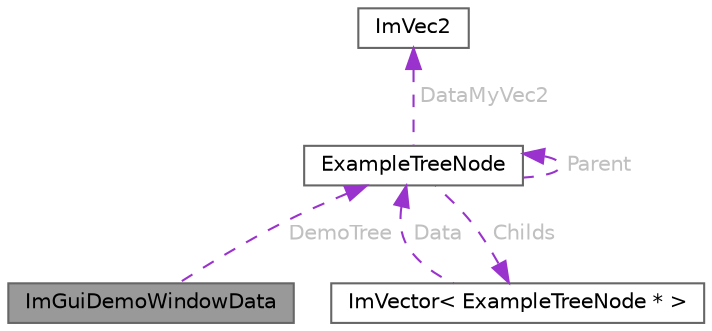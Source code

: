 digraph "ImGuiDemoWindowData"
{
 // LATEX_PDF_SIZE
  bgcolor="transparent";
  edge [fontname=Helvetica,fontsize=10,labelfontname=Helvetica,labelfontsize=10];
  node [fontname=Helvetica,fontsize=10,shape=box,height=0.2,width=0.4];
  Node1 [id="Node000001",label="ImGuiDemoWindowData",height=0.2,width=0.4,color="gray40", fillcolor="grey60", style="filled", fontcolor="black",tooltip=" "];
  Node2 -> Node1 [id="edge6_Node000001_Node000002",dir="back",color="darkorchid3",style="dashed",tooltip=" ",label=" DemoTree",fontcolor="grey" ];
  Node2 [id="Node000002",label="ExampleTreeNode",height=0.2,width=0.4,color="gray40", fillcolor="white", style="filled",URL="$struct_example_tree_node.html",tooltip=" "];
  Node2 -> Node2 [id="edge7_Node000002_Node000002",dir="back",color="darkorchid3",style="dashed",tooltip=" ",label=" Parent",fontcolor="grey" ];
  Node3 -> Node2 [id="edge8_Node000002_Node000003",dir="back",color="darkorchid3",style="dashed",tooltip=" ",label=" Childs",fontcolor="grey" ];
  Node3 [id="Node000003",label="ImVector\< ExampleTreeNode * \>",height=0.2,width=0.4,color="gray40", fillcolor="white", style="filled",URL="$struct_im_vector.html",tooltip=" "];
  Node2 -> Node3 [id="edge9_Node000003_Node000002",dir="back",color="darkorchid3",style="dashed",tooltip=" ",label=" Data",fontcolor="grey" ];
  Node4 -> Node2 [id="edge10_Node000002_Node000004",dir="back",color="darkorchid3",style="dashed",tooltip=" ",label=" DataMyVec2",fontcolor="grey" ];
  Node4 [id="Node000004",label="ImVec2",height=0.2,width=0.4,color="gray40", fillcolor="white", style="filled",URL="$struct_im_vec2.html",tooltip=" "];
}
